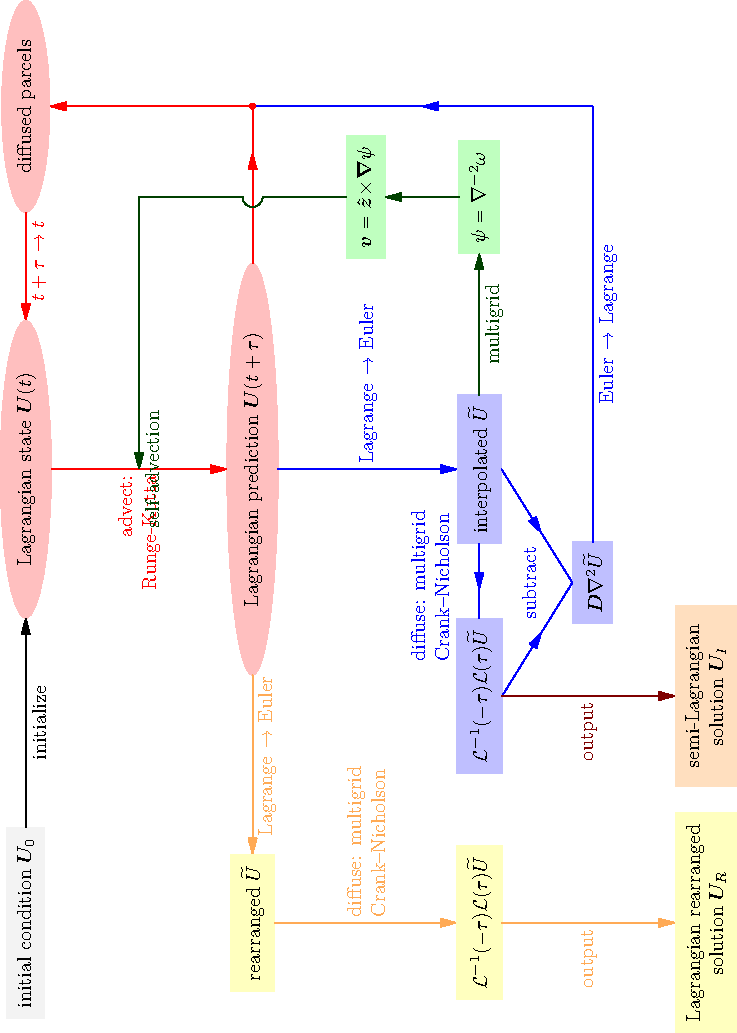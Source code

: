 texpreamble("
\usepackage{bm}
\def\v{\bm}
\def\grad{\v\nabla}
\def\cross{{\v\times}}
\def\curl{\grad\cross}
\def\del{\nabla}
");

defaultpen(fontsize(10pt));

real margin=1.5mm;
real h=8cm;
real v=4cm;

Label cell(string s, string size="", pair position,
	    align align=NoAlign, pen p=nullpen, filltype filltype=NoFill)
{
  return Label(s,size,realmult(position,(h,v)),align,p,filltype);
}

frame IC,Adv0,Adv,AdvD,Ur,Ui,Crank,CrankR,Urout,Diff,UIout,psi,vel;

box(IC,cell("initial condition $\v U_0$",(0,1)),margin,Fill(palegray));
ellipse(Adv0,cell("Lagrangian state $\v U(t)$",(1,1)),margin,red,
	Fill(palered));
ellipse(Adv,cell("Lagrangian prediction $\v U(t+\tau)$",(1,0)),margin,red,
	Fill(palered));
ellipse(AdvD,cell("diffused parcels",(1.8,1)),margin,red,Fill(palered));
box(Ur,cell("rearranged $\v \widetilde U$",(0,0)),margin,orange+gray,
    Fill(paleyellow));
box(Ui,cell("interpolated $\v \widetilde U$",(1,-1)),margin,blue,
    Fill(paleblue));
box(Crank,cell("${\cal L}^{-1}(-\tau){\cal L}(\tau)\v \widetilde U$",(0.5,-1)),
    margin,blue,Fill(paleblue));
box(CrankR,cell("${\cal L}^{-1}(-\tau){\cal L}(\tau)\v \widetilde U$",
		(0,-1)),margin,orange+gray,
    Fill(paleyellow));
box(Urout,cell(minipage("\center{Lagrangian rearranged solution~$\v U_R$}",
			100pt),(0,-2)),margin,orange+gray,Fill(paleyellow));
box(Diff,cell("$\v D\del^2 \v \widetilde U$",(0.75,-1.5)),margin,blue,
    Fill(paleblue));
box(UIout,cell(minipage("\center{semi-Lagrangian solution~$\v U_I$}",80pt),
	       (0.5,-2)),margin,Fill(palered+paleyellow));
box(psi,cell("$\psi=\del^{-2}\omega$",(1.6,-1)),margin,darkgreen,
    Fill(palegreen));
box(vel,cell("$\v v=\v{\hat z} \cross\grad\psi$",(1.6,-0.5)),margin,darkgreen,
    Fill(palegreen));

pair padv=0.5*(point(Adv0,S)+point(Adv,N));

add(IC);
add(Adv0);
add(Adv);
add(AdvD);
add(Ur);
add(Ui);
add(Crank);
add(CrankR);
add(Urout);
add(Diff);
add(UIout);
add(psi);
add(vel);

draw("initialize",point(IC,E)--point(Adv0,W),RightSide,Arrow,PenMargin);
draw(minipage("\flushright{advect: Runge-Kutta}",80pt),
     point(Adv0,S)--point(Adv,N),RightSide,red,Arrow,PenMargin);
draw(Label("Lagrange $\rightarrow$ Euler",0.45),point(Adv,W)--point(Ur,E),LeftSide,orange+gray,
     Arrow,PenMargin);
draw("Lagrange $\rightarrow$ Euler",point(Adv,S)--point(Ui,N),LeftSide,blue,
     Arrow,PenMargin);
draw(point(Adv,E)--(point(AdvD,S).x,point(Adv,E).y),red,Arrow(Relative(0.7)),
     PenMargin);
draw(minipage("\flushleft{diffuse: multigrid Crank--Nicholson}",80pt),
     point(Ui,W)--point(Crank,E),5N,blue,MidArrow,PenMargin);
draw(minipage("\flushleft{diffuse: multigrid Crank--Nicholson}",80pt),
     point(Ur,S)--point(CrankR,N),LeftSide,orange+gray,Arrow,PenMargin);
draw("output",point(CrankR,S)--point(Urout,N),RightSide,orange+gray,Arrow,PenMargin);
draw(point(Ui,S)--point(Diff,N),blue,MidArrow,PenMargin);
draw(point(Crank,S)--point(Diff,N),blue,MidArrow,PenMargin);
label("subtract",point(Diff,N),6N,blue);
draw(Label("Euler $\rightarrow$ Lagrange",0.5),
     point(Diff,E)--(point(AdvD,S).x,point(Diff,E).y)--
     (point(AdvD,S).x,point(Adv,E).y),RightSide,blue,Arrow(position=1.5),
     PenMargin);
dot((point(AdvD,S).x,point(Adv,E).y),red);
draw((point(AdvD,S).x,point(Adv,E).y)--point(AdvD,S),red,Arrow,PenMargin);
draw("output",point(Crank,S)--point(UIout,N),RightSide,brown,Arrow,PenMargin);
draw(Label("$t+\tau\rightarrow t$",0.45),point(AdvD,W)--point(Adv0,E),LeftSide,red,Arrow,
PenMargin);
draw(point(psi,N)--point(vel,S),darkgreen,Arrow,PenMargin);
draw(Label("self-advection",5.5),point(vel,N)--
     arc((point(vel,N).x,point(Adv,E).y),5,270,90)--(point(vel,N).x,padv.y)--
     padv,LeftSide,darkgreen,Arrow,PenMargin);
draw(Label("multigrid",0.5,S),point(Ui,E)--point(psi,W),darkgreen,
     Arrow,PenMargin);

shipout(Landscape);
